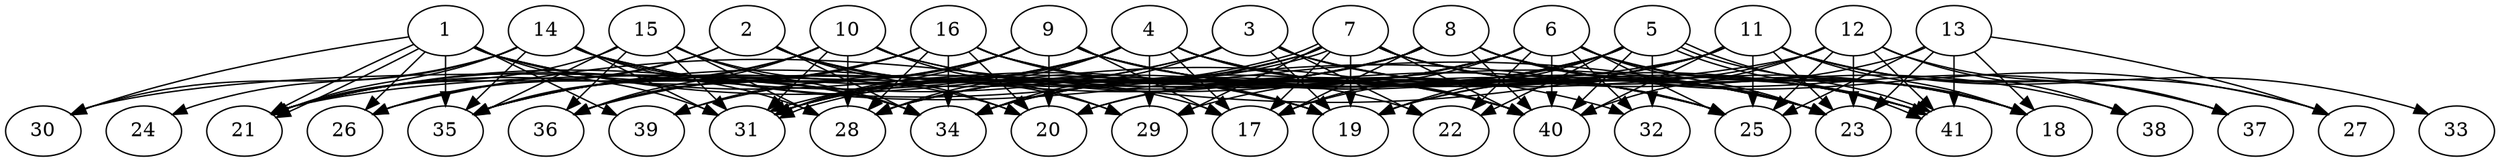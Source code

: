 // DAG (tier=3-complex, mode=compute, n=41, ccr=0.452, fat=0.849, density=0.658, regular=0.342, jump=0.243, mindata=1048576, maxdata=16777216)
// DAG automatically generated by daggen at Sun Aug 24 16:33:34 2025
// /home/ermia/Project/Environments/daggen/bin/daggen --dot --ccr 0.452 --fat 0.849 --regular 0.342 --density 0.658 --jump 0.243 --mindata 1048576 --maxdata 16777216 -n 41 
digraph G {
  1 [size="3111435964555415040", alpha="0.04", expect_size="1555717982277707520"]
  1 -> 19 [size ="1059042432647168"]
  1 -> 21 [size ="1059042432647168"]
  1 -> 21 [size ="1059042432647168"]
  1 -> 26 [size ="1059042432647168"]
  1 -> 30 [size ="1059042432647168"]
  1 -> 31 [size ="1059042432647168"]
  1 -> 34 [size ="1059042432647168"]
  1 -> 35 [size ="1059042432647168"]
  1 -> 39 [size ="1059042432647168"]
  1 -> 40 [size ="1059042432647168"]
  2 [size="1349977098725535776768", alpha="0.04", expect_size="674988549362767888384"]
  2 -> 17 [size ="977179290632192"]
  2 -> 19 [size ="977179290632192"]
  2 -> 20 [size ="977179290632192"]
  2 -> 21 [size ="977179290632192"]
  2 -> 26 [size ="977179290632192"]
  2 -> 29 [size ="977179290632192"]
  2 -> 34 [size ="977179290632192"]
  3 [size="5477805495669469", alpha="0.10", expect_size="2738902747834734"]
  3 -> 18 [size ="391319335731200"]
  3 -> 19 [size ="391319335731200"]
  3 -> 21 [size ="391319335731200"]
  3 -> 22 [size ="391319335731200"]
  3 -> 25 [size ="391319335731200"]
  3 -> 34 [size ="391319335731200"]
  3 -> 35 [size ="391319335731200"]
  3 -> 41 [size ="391319335731200"]
  4 [size="3445705750741107200", alpha="0.03", expect_size="1722852875370553600"]
  4 -> 17 [size ="1546996888371200"]
  4 -> 21 [size ="1546996888371200"]
  4 -> 23 [size ="1546996888371200"]
  4 -> 25 [size ="1546996888371200"]
  4 -> 28 [size ="1546996888371200"]
  4 -> 29 [size ="1546996888371200"]
  4 -> 31 [size ="1546996888371200"]
  4 -> 35 [size ="1546996888371200"]
  4 -> 40 [size ="1546996888371200"]
  4 -> 41 [size ="1546996888371200"]
  5 [size="23253554555741484", alpha="0.07", expect_size="11626777277870742"]
  5 -> 17 [size ="1245900965937152"]
  5 -> 18 [size ="1245900965937152"]
  5 -> 19 [size ="1245900965937152"]
  5 -> 22 [size ="1245900965937152"]
  5 -> 28 [size ="1245900965937152"]
  5 -> 32 [size ="1245900965937152"]
  5 -> 34 [size ="1245900965937152"]
  5 -> 40 [size ="1245900965937152"]
  5 -> 41 [size ="1245900965937152"]
  5 -> 41 [size ="1245900965937152"]
  6 [size="1535764954214209421312", alpha="0.15", expect_size="767882477107104710656"]
  6 -> 17 [size ="1064894266867712"]
  6 -> 18 [size ="1064894266867712"]
  6 -> 20 [size ="1064894266867712"]
  6 -> 22 [size ="1064894266867712"]
  6 -> 23 [size ="1064894266867712"]
  6 -> 25 [size ="1064894266867712"]
  6 -> 28 [size ="1064894266867712"]
  6 -> 31 [size ="1064894266867712"]
  6 -> 32 [size ="1064894266867712"]
  6 -> 34 [size ="1064894266867712"]
  6 -> 40 [size ="1064894266867712"]
  6 -> 41 [size ="1064894266867712"]
  7 [size="696553143041114496", alpha="0.16", expect_size="348276571520557248"]
  7 -> 17 [size ="1643227778121728"]
  7 -> 18 [size ="1643227778121728"]
  7 -> 19 [size ="1643227778121728"]
  7 -> 23 [size ="1643227778121728"]
  7 -> 28 [size ="1643227778121728"]
  7 -> 29 [size ="1643227778121728"]
  7 -> 31 [size ="1643227778121728"]
  7 -> 31 [size ="1643227778121728"]
  7 -> 36 [size ="1643227778121728"]
  7 -> 38 [size ="1643227778121728"]
  7 -> 40 [size ="1643227778121728"]
  8 [size="210585404397584384000", alpha="0.20", expect_size="105292702198792192000"]
  8 -> 17 [size ="283166690508800"]
  8 -> 18 [size ="283166690508800"]
  8 -> 23 [size ="283166690508800"]
  8 -> 27 [size ="283166690508800"]
  8 -> 31 [size ="283166690508800"]
  8 -> 34 [size ="283166690508800"]
  8 -> 35 [size ="283166690508800"]
  8 -> 37 [size ="283166690508800"]
  8 -> 39 [size ="283166690508800"]
  8 -> 40 [size ="283166690508800"]
  9 [size="2309817526239149162496", alpha="0.08", expect_size="1154908763119574581248"]
  9 -> 17 [size ="1397896771534848"]
  9 -> 20 [size ="1397896771534848"]
  9 -> 23 [size ="1397896771534848"]
  9 -> 25 [size ="1397896771534848"]
  9 -> 31 [size ="1397896771534848"]
  9 -> 35 [size ="1397896771534848"]
  9 -> 36 [size ="1397896771534848"]
  9 -> 39 [size ="1397896771534848"]
  9 -> 40 [size ="1397896771534848"]
  9 -> 41 [size ="1397896771534848"]
  10 [size="29823406407787736", alpha="0.07", expect_size="14911703203893868"]
  10 -> 23 [size ="2209123005366272"]
  10 -> 25 [size ="2209123005366272"]
  10 -> 26 [size ="2209123005366272"]
  10 -> 28 [size ="2209123005366272"]
  10 -> 29 [size ="2209123005366272"]
  10 -> 31 [size ="2209123005366272"]
  10 -> 35 [size ="2209123005366272"]
  10 -> 36 [size ="2209123005366272"]
  11 [size="3376338726545358", alpha="0.00", expect_size="1688169363272679"]
  11 -> 18 [size ="146358803628032"]
  11 -> 20 [size ="146358803628032"]
  11 -> 23 [size ="146358803628032"]
  11 -> 25 [size ="146358803628032"]
  11 -> 26 [size ="146358803628032"]
  11 -> 27 [size ="146358803628032"]
  11 -> 29 [size ="146358803628032"]
  11 -> 30 [size ="146358803628032"]
  11 -> 33 [size ="146358803628032"]
  11 -> 34 [size ="146358803628032"]
  11 -> 37 [size ="146358803628032"]
  11 -> 40 [size ="146358803628032"]
  12 [size="2208075899981432832", alpha="0.14", expect_size="1104037949990716416"]
  12 -> 19 [size ="2103420177612800"]
  12 -> 21 [size ="2103420177612800"]
  12 -> 23 [size ="2103420177612800"]
  12 -> 25 [size ="2103420177612800"]
  12 -> 37 [size ="2103420177612800"]
  12 -> 38 [size ="2103420177612800"]
  12 -> 40 [size ="2103420177612800"]
  12 -> 41 [size ="2103420177612800"]
  13 [size="8667008377898496", alpha="0.02", expect_size="4333504188949248"]
  13 -> 18 [size ="505793006796800"]
  13 -> 19 [size ="505793006796800"]
  13 -> 23 [size ="505793006796800"]
  13 -> 25 [size ="505793006796800"]
  13 -> 27 [size ="505793006796800"]
  13 -> 41 [size ="505793006796800"]
  14 [size="25383152566403072000", alpha="0.19", expect_size="12691576283201536000"]
  14 -> 21 [size ="69096125235200"]
  14 -> 23 [size ="69096125235200"]
  14 -> 24 [size ="69096125235200"]
  14 -> 25 [size ="69096125235200"]
  14 -> 28 [size ="69096125235200"]
  14 -> 30 [size ="69096125235200"]
  14 -> 31 [size ="69096125235200"]
  14 -> 34 [size ="69096125235200"]
  14 -> 35 [size ="69096125235200"]
  15 [size="85215312536519728", alpha="0.09", expect_size="42607656268259864"]
  15 -> 20 [size ="69723500838912"]
  15 -> 21 [size ="69723500838912"]
  15 -> 28 [size ="69723500838912"]
  15 -> 31 [size ="69723500838912"]
  15 -> 34 [size ="69723500838912"]
  15 -> 35 [size ="69723500838912"]
  15 -> 36 [size ="69723500838912"]
  16 [size="47190528917594177536", alpha="0.19", expect_size="23595264458797088768"]
  16 -> 19 [size ="104470390243328"]
  16 -> 20 [size ="104470390243328"]
  16 -> 21 [size ="104470390243328"]
  16 -> 22 [size ="104470390243328"]
  16 -> 28 [size ="104470390243328"]
  16 -> 32 [size ="104470390243328"]
  16 -> 34 [size ="104470390243328"]
  16 -> 35 [size ="104470390243328"]
  16 -> 36 [size ="104470390243328"]
  16 -> 40 [size ="104470390243328"]
  17 [size="38748763805871424", alpha="0.12", expect_size="19374381902935712"]
  18 [size="68728044287739376", alpha="0.18", expect_size="34364022143869688"]
  19 [size="411794917434695744", alpha="0.04", expect_size="205897458717347872"]
  20 [size="20437776897933312000", alpha="0.11", expect_size="10218888448966656000"]
  21 [size="451643289221017152", alpha="0.07", expect_size="225821644610508576"]
  22 [size="3341630585176064000", alpha="0.03", expect_size="1670815292588032000"]
  23 [size="3234311849609854451712", alpha="0.01", expect_size="1617155924804927225856"]
  24 [size="2288969383249490688", alpha="0.04", expect_size="1144484691624745344"]
  25 [size="21362659882190384", alpha="0.05", expect_size="10681329941095192"]
  26 [size="11928479946720376", alpha="0.10", expect_size="5964239973360188"]
  27 [size="11733641897510022", alpha="0.15", expect_size="5866820948755011"]
  28 [size="30464874119168000000", alpha="0.07", expect_size="15232437059584000000"]
  29 [size="36963621137391552", alpha="0.10", expect_size="18481810568695776"]
  30 [size="555548477030764904448", alpha="0.07", expect_size="277774238515382452224"]
  31 [size="18077804625267785728", alpha="0.13", expect_size="9038902312633892864"]
  32 [size="109850485236267220992", alpha="0.16", expect_size="54925242618133610496"]
  33 [size="2163573796558413568", alpha="0.19", expect_size="1081786898279206784"]
  34 [size="468333559890534336", alpha="0.01", expect_size="234166779945267168"]
  35 [size="195519192377765920768", alpha="0.09", expect_size="97759596188882960384"]
  36 [size="15866100382082692", alpha="0.03", expect_size="7933050191041346"]
  37 [size="8246717653301854208", alpha="0.10", expect_size="4123358826650927104"]
  38 [size="855316023454790016", alpha="0.12", expect_size="427658011727395008"]
  39 [size="797922875465921152", alpha="0.17", expect_size="398961437732960576"]
  40 [size="526104018392760064", alpha="0.04", expect_size="263052009196380032"]
  41 [size="3163301098676188160", alpha="0.04", expect_size="1581650549338094080"]
}